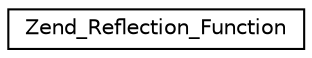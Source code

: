 digraph G
{
  edge [fontname="Helvetica",fontsize="10",labelfontname="Helvetica",labelfontsize="10"];
  node [fontname="Helvetica",fontsize="10",shape=record];
  rankdir="LR";
  Node1 [label="Zend_Reflection_Function",height=0.2,width=0.4,color="black", fillcolor="white", style="filled",URL="$class_zend___reflection___function.html"];
}
